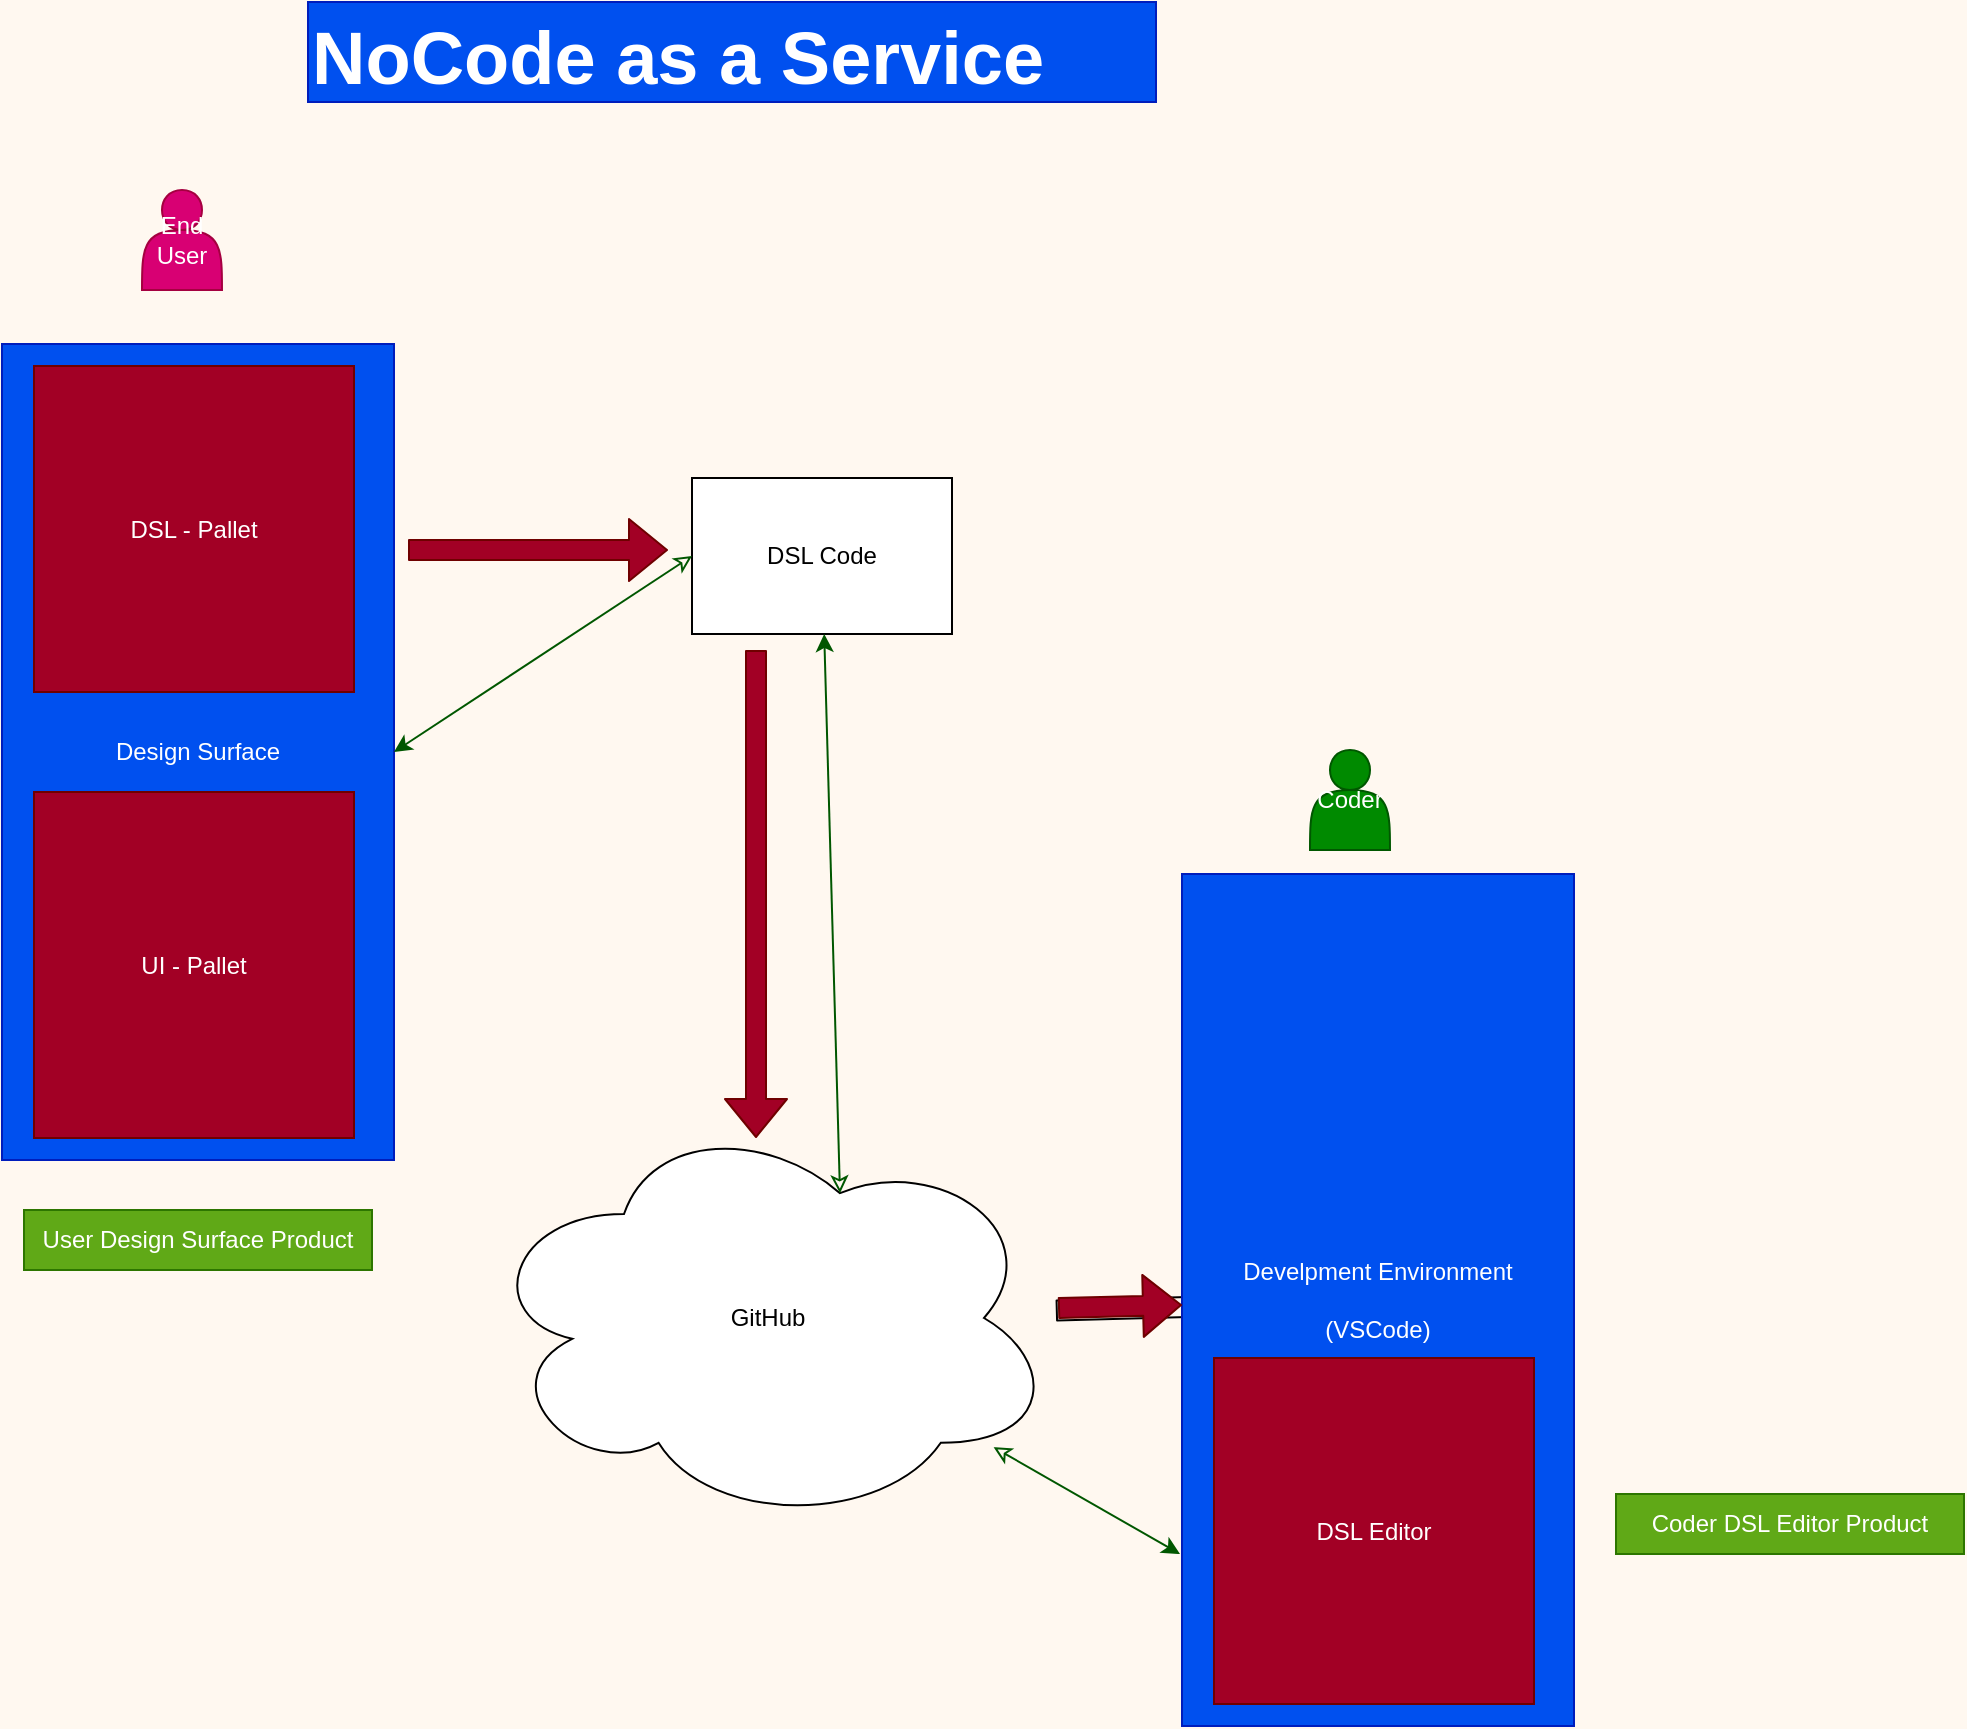 <mxfile>
    <diagram id="Pk5" name="Horizontal">
        <mxGraphModel dx="1680" dy="1166" grid="0" gridSize="10" guides="1" tooltips="1" connect="1" arrows="1" fold="1" page="1" pageScale="1" pageWidth="1654" pageHeight="1169" background="#FFF8F0" math="0" shadow="0">
            <root>
                <mxCell id="page_root_Pk5"/>
                <mxCell id="node_root_Pk5" parent="page_root_Pk5"/>
                <mxCell id="Pk5-2" value="NoCode as a Service" style="whiteSpace=wrap;html=1;fontColor=#ffffff;text;fontSize=37;fontColor=#ffffff;fontStyle=1;fillColor=#0050ef;strokeColor=#001DBC;" parent="node_root_Pk5" vertex="1">
                    <mxGeometry x="202" y="77" width="424" height="50" as="geometry"/>
                </mxCell>
                <mxCell id="Pk5-3" value="End User" style="whiteSpace=wrap;html=1;fillColor=#d80073;strokeColor=#A50040;fontColor=#ffffff;shape=actor" parent="node_root_Pk5" vertex="1">
                    <mxGeometry x="119" y="171" width="40" height="50" as="geometry"/>
                </mxCell>
                <mxCell id="Pk5-4" value="Coder" style="whiteSpace=wrap;html=1;fillColor=#008a00;strokeColor=#005700;fontColor=#ffffff;shape=actor" parent="node_root_Pk5" vertex="1">
                    <mxGeometry x="703" y="451" width="40" height="50" as="geometry"/>
                </mxCell>
                <mxCell id="Pk5-8" value="Design Surface" style="whiteSpace=wrap;html=1;fillColor=#0050ef;strokeColor=#001DBC;fontColor=#ffffff;" parent="node_root_Pk5" vertex="1">
                    <mxGeometry x="49" y="248" width="196" height="408" as="geometry"/>
                </mxCell>
                <mxCell id="Pk5-6" value="DSL - Pallet" style="whiteSpace=wrap;html=1;fillColor=#a20025;strokeColor=#6F0000;fontColor=#ffffff;" parent="node_root_Pk5" vertex="1">
                    <mxGeometry x="65" y="259" width="160" height="163" as="geometry"/>
                </mxCell>
                <mxCell id="Pk5-7" value="UI - Pallet" style="whiteSpace=wrap;html=1;fillColor=#a20025;strokeColor=#6F0000;fontColor=#ffffff;" parent="node_root_Pk5" vertex="1">
                    <mxGeometry x="65" y="472" width="160" height="173" as="geometry"/>
                </mxCell>
                <mxCell id="0" value="DSL Code" style="rounded=0;whiteSpace=wrap;html=1;" vertex="1" parent="node_root_Pk5">
                    <mxGeometry x="394" y="315" width="130" height="78" as="geometry"/>
                </mxCell>
                <mxCell id="2" value="" style="shape=flexArrow;endArrow=classic;html=1;fillColor=#a20025;strokeColor=#6F0000;" edge="1" parent="node_root_Pk5">
                    <mxGeometry width="50" height="50" relative="1" as="geometry">
                        <mxPoint x="252" y="351" as="sourcePoint"/>
                        <mxPoint x="382" y="351" as="targetPoint"/>
                    </mxGeometry>
                </mxCell>
                <mxCell id="4" value="" style="shape=flexArrow;endArrow=classic;html=1;fillColor=#a20025;strokeColor=#6F0000;" edge="1" parent="node_root_Pk5">
                    <mxGeometry width="50" height="50" relative="1" as="geometry">
                        <mxPoint x="426" y="401" as="sourcePoint"/>
                        <mxPoint x="426" y="645" as="targetPoint"/>
                    </mxGeometry>
                </mxCell>
                <mxCell id="5" value="GitHub" style="ellipse;shape=cloud;whiteSpace=wrap;html=1;" vertex="1" parent="node_root_Pk5">
                    <mxGeometry x="288" y="631" width="288" height="208" as="geometry"/>
                </mxCell>
                <mxCell id="6" value="" style="shape=flexArrow;endArrow=classic;html=1;" edge="1" parent="node_root_Pk5" source="5">
                    <mxGeometry width="50" height="50" relative="1" as="geometry">
                        <mxPoint x="727" y="776" as="sourcePoint"/>
                        <mxPoint x="777" y="726" as="targetPoint"/>
                    </mxGeometry>
                </mxCell>
                <mxCell id="7" value="Develpment Environment&lt;br&gt;&lt;br&gt;(VSCode)" style="whiteSpace=wrap;html=1;fillColor=#0050ef;strokeColor=#001DBC;fontColor=#ffffff;" vertex="1" parent="node_root_Pk5">
                    <mxGeometry x="639" y="513" width="196" height="426" as="geometry"/>
                </mxCell>
                <mxCell id="9" value="DSL Editor" style="whiteSpace=wrap;html=1;fillColor=#a20025;strokeColor=#6F0000;fontColor=#ffffff;" vertex="1" parent="node_root_Pk5">
                    <mxGeometry x="655" y="755" width="160" height="173" as="geometry"/>
                </mxCell>
                <mxCell id="13" value="" style="shape=flexArrow;endArrow=classic;html=1;fillColor=#a20025;strokeColor=#6F0000;" edge="1" parent="node_root_Pk5" target="7">
                    <mxGeometry width="50" height="50" relative="1" as="geometry">
                        <mxPoint x="577" y="730" as="sourcePoint"/>
                        <mxPoint x="627" y="680" as="targetPoint"/>
                    </mxGeometry>
                </mxCell>
                <mxCell id="14" value="" style="endArrow=classic;html=1;fillColor=#008a00;strokeColor=#005700;startArrow=classic;startFill=0;" edge="1" parent="node_root_Pk5" source="5">
                    <mxGeometry width="50" height="50" relative="1" as="geometry">
                        <mxPoint x="788" y="395" as="sourcePoint"/>
                        <mxPoint x="638" y="853" as="targetPoint"/>
                    </mxGeometry>
                </mxCell>
                <mxCell id="17" value="" style="endArrow=classic;html=1;fillColor=#008a00;strokeColor=#005700;startArrow=classic;startFill=0;exitX=0.625;exitY=0.2;exitDx=0;exitDy=0;exitPerimeter=0;" edge="1" parent="node_root_Pk5" source="5" target="0">
                    <mxGeometry width="50" height="50" relative="1" as="geometry">
                        <mxPoint x="554.822" y="809.626" as="sourcePoint"/>
                        <mxPoint x="648" y="863" as="targetPoint"/>
                    </mxGeometry>
                </mxCell>
                <mxCell id="18" value="" style="endArrow=classic;html=1;fillColor=#008a00;strokeColor=#005700;startArrow=classic;startFill=0;entryX=1;entryY=0.5;entryDx=0;entryDy=0;exitX=0;exitY=0.5;exitDx=0;exitDy=0;" edge="1" parent="node_root_Pk5" source="0" target="Pk5-8">
                    <mxGeometry width="50" height="50" relative="1" as="geometry">
                        <mxPoint x="564.822" y="819.626" as="sourcePoint"/>
                        <mxPoint x="658" y="873" as="targetPoint"/>
                    </mxGeometry>
                </mxCell>
                <mxCell id="19" value="User Design Surface Product" style="text;html=1;strokeColor=#2D7600;fillColor=#60a917;align=center;verticalAlign=middle;whiteSpace=wrap;rounded=0;fontColor=#ffffff;" vertex="1" parent="node_root_Pk5">
                    <mxGeometry x="60" y="681" width="174" height="30" as="geometry"/>
                </mxCell>
                <mxCell id="20" value="Coder DSL Editor Product" style="text;html=1;strokeColor=#2D7600;fillColor=#60a917;align=center;verticalAlign=middle;whiteSpace=wrap;rounded=0;fontColor=#ffffff;" vertex="1" parent="node_root_Pk5">
                    <mxGeometry x="856" y="823" width="174" height="30" as="geometry"/>
                </mxCell>
            </root>
        </mxGraphModel>
    </diagram>
</mxfile>